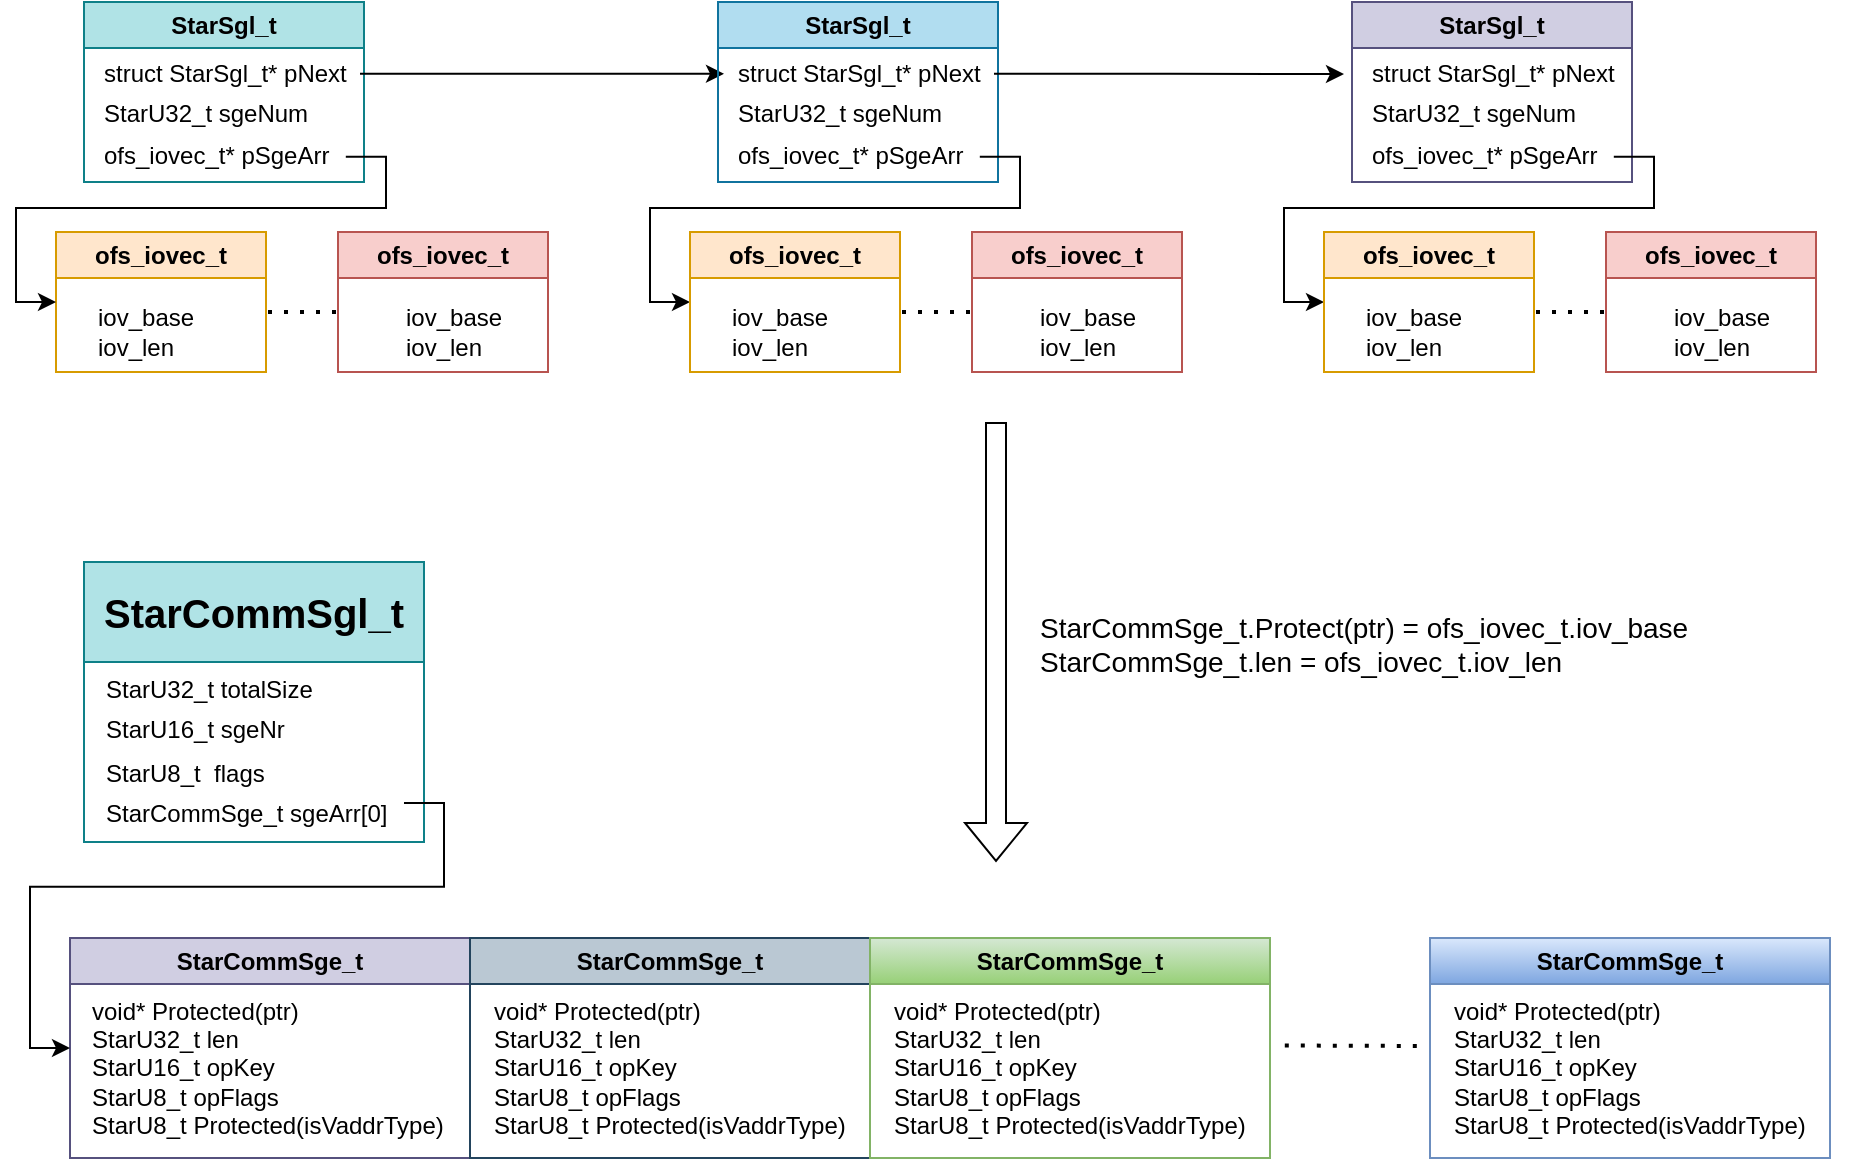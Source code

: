 <mxfile version="24.3.1" type="github">
  <diagram name="第 1 页" id="7yNvufm_qiPy2f1DZHuH">
    <mxGraphModel dx="1687" dy="922" grid="1" gridSize="10" guides="1" tooltips="1" connect="1" arrows="1" fold="1" page="1" pageScale="1" pageWidth="827" pageHeight="1169" math="0" shadow="0">
      <root>
        <mxCell id="0" />
        <mxCell id="1" parent="0" />
        <mxCell id="5jqLKMEq6hBwlOF87pOW-187" value="" style="group" vertex="1" connectable="0" parent="1">
          <mxGeometry x="90" y="170" width="266" height="185" as="geometry" />
        </mxCell>
        <mxCell id="5jqLKMEq6hBwlOF87pOW-155" value="ofs_iovec_t" style="swimlane;whiteSpace=wrap;html=1;fillColor=#ffe6cc;strokeColor=#d79b00;container=0;" vertex="1" parent="5jqLKMEq6hBwlOF87pOW-187">
          <mxGeometry x="20" y="115" width="105" height="70" as="geometry" />
        </mxCell>
        <mxCell id="5jqLKMEq6hBwlOF87pOW-162" value="ofs_iovec_t" style="swimlane;whiteSpace=wrap;html=1;fillColor=#f8cecc;strokeColor=#b85450;container=0;" vertex="1" parent="5jqLKMEq6hBwlOF87pOW-187">
          <mxGeometry x="161" y="115" width="105" height="70" as="geometry" />
        </mxCell>
        <mxCell id="5jqLKMEq6hBwlOF87pOW-164" value="" style="endArrow=none;dashed=1;html=1;dashPattern=1 3;strokeWidth=2;rounded=0;" edge="1" parent="5jqLKMEq6hBwlOF87pOW-187">
          <mxGeometry width="50" height="50" relative="1" as="geometry">
            <mxPoint x="126" y="155" as="sourcePoint" />
            <mxPoint x="166" y="155" as="targetPoint" />
          </mxGeometry>
        </mxCell>
        <mxCell id="5jqLKMEq6hBwlOF87pOW-156" value="iov_base&lt;div&gt;iov_len&lt;/div&gt;" style="text;html=1;align=left;verticalAlign=middle;resizable=0;points=[];autosize=1;strokeColor=none;fillColor=none;container=0;" vertex="1" parent="5jqLKMEq6hBwlOF87pOW-187">
          <mxGeometry x="39" y="145" width="70" height="40" as="geometry" />
        </mxCell>
        <mxCell id="5jqLKMEq6hBwlOF87pOW-163" value="iov_base&lt;div&gt;iov_len&lt;/div&gt;" style="text;html=1;align=left;verticalAlign=middle;resizable=0;points=[];autosize=1;strokeColor=none;fillColor=none;container=0;" vertex="1" parent="5jqLKMEq6hBwlOF87pOW-187">
          <mxGeometry x="193" y="145" width="70" height="40" as="geometry" />
        </mxCell>
        <mxCell id="5jqLKMEq6hBwlOF87pOW-139" value="StarSgl_t" style="swimlane;whiteSpace=wrap;html=1;container=0;fillColor=#b0e3e6;strokeColor=#0e8088;" vertex="1" parent="5jqLKMEq6hBwlOF87pOW-187">
          <mxGeometry x="34" width="140" height="90" as="geometry" />
        </mxCell>
        <mxCell id="5jqLKMEq6hBwlOF87pOW-201" style="edgeStyle=orthogonalEdgeStyle;rounded=0;orthogonalLoop=1;jettySize=auto;html=1;" edge="1" parent="5jqLKMEq6hBwlOF87pOW-187" source="5jqLKMEq6hBwlOF87pOW-141">
          <mxGeometry relative="1" as="geometry">
            <mxPoint x="354" y="35.91" as="targetPoint" />
          </mxGeometry>
        </mxCell>
        <mxCell id="5jqLKMEq6hBwlOF87pOW-141" value="struct StarSgl_t* pNext" style="text;strokeColor=none;align=left;fillColor=none;html=1;verticalAlign=middle;whiteSpace=wrap;rounded=0;container=0;" vertex="1" parent="5jqLKMEq6hBwlOF87pOW-187">
          <mxGeometry x="42" y="25" width="130" height="21.82" as="geometry" />
        </mxCell>
        <mxCell id="5jqLKMEq6hBwlOF87pOW-169" style="edgeStyle=orthogonalEdgeStyle;rounded=0;orthogonalLoop=1;jettySize=auto;html=1;entryX=0;entryY=0.5;entryDx=0;entryDy=0;exitX=1;exitY=0.5;exitDx=0;exitDy=0;" edge="1" parent="5jqLKMEq6hBwlOF87pOW-187" source="5jqLKMEq6hBwlOF87pOW-142" target="5jqLKMEq6hBwlOF87pOW-155">
          <mxGeometry relative="1" as="geometry">
            <Array as="points">
              <mxPoint x="185" y="77" />
              <mxPoint x="185" y="103" />
              <mxPoint y="103" />
              <mxPoint y="150" />
            </Array>
          </mxGeometry>
        </mxCell>
        <mxCell id="5jqLKMEq6hBwlOF87pOW-142" value="ofs_iovec_t* pSgeArr" style="text;strokeColor=none;align=left;fillColor=none;html=1;verticalAlign=middle;whiteSpace=wrap;rounded=0;container=0;" vertex="1" parent="5jqLKMEq6hBwlOF87pOW-187">
          <mxGeometry x="42" y="66.456" width="122.907" height="21.819" as="geometry" />
        </mxCell>
        <mxCell id="5jqLKMEq6hBwlOF87pOW-144" value="StarU32_t sgeNum" style="text;strokeColor=none;align=left;fillColor=none;html=1;verticalAlign=middle;whiteSpace=wrap;rounded=0;container=0;" vertex="1" parent="5jqLKMEq6hBwlOF87pOW-187">
          <mxGeometry x="42" y="45.365" width="122.907" height="21.819" as="geometry" />
        </mxCell>
        <mxCell id="5jqLKMEq6hBwlOF87pOW-188" value="" style="group" vertex="1" connectable="0" parent="1">
          <mxGeometry x="407" y="170" width="266" height="185" as="geometry" />
        </mxCell>
        <mxCell id="5jqLKMEq6hBwlOF87pOW-189" value="StarSgl_t" style="swimlane;whiteSpace=wrap;html=1;container=0;fillColor=#b1ddf0;strokeColor=#10739e;" vertex="1" parent="5jqLKMEq6hBwlOF87pOW-188">
          <mxGeometry x="34" width="140" height="90" as="geometry" />
        </mxCell>
        <mxCell id="5jqLKMEq6hBwlOF87pOW-213" style="edgeStyle=orthogonalEdgeStyle;rounded=0;orthogonalLoop=1;jettySize=auto;html=1;" edge="1" parent="5jqLKMEq6hBwlOF87pOW-188" source="5jqLKMEq6hBwlOF87pOW-190">
          <mxGeometry relative="1" as="geometry">
            <mxPoint x="347" y="36" as="targetPoint" />
          </mxGeometry>
        </mxCell>
        <mxCell id="5jqLKMEq6hBwlOF87pOW-190" value="struct StarSgl_t* pNext" style="text;strokeColor=none;align=left;fillColor=none;html=1;verticalAlign=middle;whiteSpace=wrap;rounded=0;container=0;" vertex="1" parent="5jqLKMEq6hBwlOF87pOW-188">
          <mxGeometry x="42" y="25" width="130" height="21.82" as="geometry" />
        </mxCell>
        <mxCell id="5jqLKMEq6hBwlOF87pOW-191" style="edgeStyle=orthogonalEdgeStyle;rounded=0;orthogonalLoop=1;jettySize=auto;html=1;entryX=0;entryY=0.5;entryDx=0;entryDy=0;exitX=1;exitY=0.5;exitDx=0;exitDy=0;" edge="1" parent="5jqLKMEq6hBwlOF87pOW-188" source="5jqLKMEq6hBwlOF87pOW-192" target="5jqLKMEq6hBwlOF87pOW-194">
          <mxGeometry relative="1" as="geometry">
            <Array as="points">
              <mxPoint x="185" y="77" />
              <mxPoint x="185" y="103" />
              <mxPoint y="103" />
              <mxPoint y="150" />
            </Array>
          </mxGeometry>
        </mxCell>
        <mxCell id="5jqLKMEq6hBwlOF87pOW-192" value="ofs_iovec_t* pSgeArr" style="text;strokeColor=none;align=left;fillColor=none;html=1;verticalAlign=middle;whiteSpace=wrap;rounded=0;container=0;" vertex="1" parent="5jqLKMEq6hBwlOF87pOW-188">
          <mxGeometry x="42" y="66.456" width="122.907" height="21.819" as="geometry" />
        </mxCell>
        <mxCell id="5jqLKMEq6hBwlOF87pOW-194" value="ofs_iovec_t" style="swimlane;whiteSpace=wrap;html=1;fillColor=#ffe6cc;strokeColor=#d79b00;container=0;" vertex="1" parent="5jqLKMEq6hBwlOF87pOW-188">
          <mxGeometry x="20" y="115" width="105" height="70" as="geometry" />
        </mxCell>
        <mxCell id="5jqLKMEq6hBwlOF87pOW-195" value="ofs_iovec_t" style="swimlane;whiteSpace=wrap;html=1;fillColor=#f8cecc;strokeColor=#b85450;container=0;" vertex="1" parent="5jqLKMEq6hBwlOF87pOW-188">
          <mxGeometry x="161" y="115" width="105" height="70" as="geometry" />
        </mxCell>
        <mxCell id="5jqLKMEq6hBwlOF87pOW-196" value="" style="endArrow=none;dashed=1;html=1;dashPattern=1 3;strokeWidth=2;rounded=0;" edge="1" parent="5jqLKMEq6hBwlOF87pOW-188">
          <mxGeometry width="50" height="50" relative="1" as="geometry">
            <mxPoint x="126" y="155" as="sourcePoint" />
            <mxPoint x="166" y="155" as="targetPoint" />
          </mxGeometry>
        </mxCell>
        <mxCell id="5jqLKMEq6hBwlOF87pOW-197" value="iov_base&lt;div&gt;iov_len&lt;/div&gt;" style="text;html=1;align=left;verticalAlign=middle;resizable=0;points=[];autosize=1;strokeColor=none;fillColor=none;container=0;" vertex="1" parent="5jqLKMEq6hBwlOF87pOW-188">
          <mxGeometry x="39" y="145" width="70" height="40" as="geometry" />
        </mxCell>
        <mxCell id="5jqLKMEq6hBwlOF87pOW-198" value="iov_base&lt;div&gt;iov_len&lt;/div&gt;" style="text;html=1;align=left;verticalAlign=middle;resizable=0;points=[];autosize=1;strokeColor=none;fillColor=none;container=0;" vertex="1" parent="5jqLKMEq6hBwlOF87pOW-188">
          <mxGeometry x="193" y="145" width="70" height="40" as="geometry" />
        </mxCell>
        <mxCell id="5jqLKMEq6hBwlOF87pOW-193" value="StarU32_t sgeNum" style="text;strokeColor=none;align=left;fillColor=none;html=1;verticalAlign=middle;whiteSpace=wrap;rounded=0;container=0;" vertex="1" parent="5jqLKMEq6hBwlOF87pOW-188">
          <mxGeometry x="42" y="45.365" width="122.907" height="21.819" as="geometry" />
        </mxCell>
        <mxCell id="5jqLKMEq6hBwlOF87pOW-202" value="" style="group" vertex="1" connectable="0" parent="1">
          <mxGeometry x="724" y="170" width="266" height="185" as="geometry" />
        </mxCell>
        <mxCell id="5jqLKMEq6hBwlOF87pOW-203" value="StarSgl_t" style="swimlane;whiteSpace=wrap;html=1;container=0;fillColor=#d0cee2;strokeColor=#56517e;" vertex="1" parent="5jqLKMEq6hBwlOF87pOW-202">
          <mxGeometry x="34" width="140" height="90" as="geometry" />
        </mxCell>
        <mxCell id="5jqLKMEq6hBwlOF87pOW-204" value="struct StarSgl_t* pNext" style="text;strokeColor=none;align=left;fillColor=none;html=1;verticalAlign=middle;whiteSpace=wrap;rounded=0;container=0;" vertex="1" parent="5jqLKMEq6hBwlOF87pOW-202">
          <mxGeometry x="42" y="25" width="130" height="21.82" as="geometry" />
        </mxCell>
        <mxCell id="5jqLKMEq6hBwlOF87pOW-205" style="edgeStyle=orthogonalEdgeStyle;rounded=0;orthogonalLoop=1;jettySize=auto;html=1;entryX=0;entryY=0.5;entryDx=0;entryDy=0;exitX=1;exitY=0.5;exitDx=0;exitDy=0;" edge="1" parent="5jqLKMEq6hBwlOF87pOW-202" source="5jqLKMEq6hBwlOF87pOW-206" target="5jqLKMEq6hBwlOF87pOW-208">
          <mxGeometry relative="1" as="geometry">
            <Array as="points">
              <mxPoint x="185" y="77" />
              <mxPoint x="185" y="103" />
              <mxPoint y="103" />
              <mxPoint y="150" />
            </Array>
          </mxGeometry>
        </mxCell>
        <mxCell id="5jqLKMEq6hBwlOF87pOW-206" value="ofs_iovec_t* pSgeArr" style="text;strokeColor=none;align=left;fillColor=none;html=1;verticalAlign=middle;whiteSpace=wrap;rounded=0;container=0;" vertex="1" parent="5jqLKMEq6hBwlOF87pOW-202">
          <mxGeometry x="42" y="66.456" width="122.907" height="21.819" as="geometry" />
        </mxCell>
        <mxCell id="5jqLKMEq6hBwlOF87pOW-207" value="StarU32_t sgeNum" style="text;strokeColor=none;align=left;fillColor=none;html=1;verticalAlign=middle;whiteSpace=wrap;rounded=0;container=0;" vertex="1" parent="5jqLKMEq6hBwlOF87pOW-202">
          <mxGeometry x="42" y="45.365" width="122.907" height="21.819" as="geometry" />
        </mxCell>
        <mxCell id="5jqLKMEq6hBwlOF87pOW-208" value="ofs_iovec_t" style="swimlane;whiteSpace=wrap;html=1;fillColor=#ffe6cc;strokeColor=#d79b00;container=0;" vertex="1" parent="5jqLKMEq6hBwlOF87pOW-202">
          <mxGeometry x="20" y="115" width="105" height="70" as="geometry" />
        </mxCell>
        <mxCell id="5jqLKMEq6hBwlOF87pOW-209" value="ofs_iovec_t" style="swimlane;whiteSpace=wrap;html=1;fillColor=#f8cecc;strokeColor=#b85450;container=0;" vertex="1" parent="5jqLKMEq6hBwlOF87pOW-202">
          <mxGeometry x="161" y="115" width="105" height="70" as="geometry" />
        </mxCell>
        <mxCell id="5jqLKMEq6hBwlOF87pOW-210" value="" style="endArrow=none;dashed=1;html=1;dashPattern=1 3;strokeWidth=2;rounded=0;" edge="1" parent="5jqLKMEq6hBwlOF87pOW-202">
          <mxGeometry width="50" height="50" relative="1" as="geometry">
            <mxPoint x="126" y="155" as="sourcePoint" />
            <mxPoint x="166" y="155" as="targetPoint" />
          </mxGeometry>
        </mxCell>
        <mxCell id="5jqLKMEq6hBwlOF87pOW-211" value="iov_base&lt;div&gt;iov_len&lt;/div&gt;" style="text;html=1;align=left;verticalAlign=middle;resizable=0;points=[];autosize=1;strokeColor=none;fillColor=none;container=0;" vertex="1" parent="5jqLKMEq6hBwlOF87pOW-202">
          <mxGeometry x="39" y="145" width="70" height="40" as="geometry" />
        </mxCell>
        <mxCell id="5jqLKMEq6hBwlOF87pOW-212" value="iov_base&lt;div&gt;iov_len&lt;/div&gt;" style="text;html=1;align=left;verticalAlign=middle;resizable=0;points=[];autosize=1;strokeColor=none;fillColor=none;container=0;" vertex="1" parent="5jqLKMEq6hBwlOF87pOW-202">
          <mxGeometry x="193" y="145" width="70" height="40" as="geometry" />
        </mxCell>
        <mxCell id="5jqLKMEq6hBwlOF87pOW-123" value="&lt;font style=&quot;font-size: 20px;&quot;&gt;StarCommSgl_t&lt;/font&gt;" style="swimlane;whiteSpace=wrap;html=1;startSize=50;container=0;fillColor=#b0e3e6;strokeColor=#0e8088;" vertex="1" parent="1">
          <mxGeometry x="124" y="450" width="170" height="140" as="geometry" />
        </mxCell>
        <mxCell id="5jqLKMEq6hBwlOF87pOW-136" value="" style="group" vertex="1" connectable="0" parent="5jqLKMEq6hBwlOF87pOW-123">
          <mxGeometry x="8.73" y="53.18" width="151.27" height="83.64" as="geometry" />
        </mxCell>
        <mxCell id="5jqLKMEq6hBwlOF87pOW-124" value="StarU32_t totalSize" style="text;strokeColor=none;align=left;fillColor=none;html=1;verticalAlign=middle;whiteSpace=wrap;rounded=0;container=0;" vertex="1" parent="5jqLKMEq6hBwlOF87pOW-136">
          <mxGeometry width="122.907" height="21.819" as="geometry" />
        </mxCell>
        <mxCell id="5jqLKMEq6hBwlOF87pOW-125" value="StarU8_t&amp;nbsp; flags" style="text;strokeColor=none;align=left;fillColor=none;html=1;verticalAlign=middle;whiteSpace=wrap;rounded=0;container=0;" vertex="1" parent="5jqLKMEq6hBwlOF87pOW-136">
          <mxGeometry y="41.456" width="122.907" height="21.819" as="geometry" />
        </mxCell>
        <mxCell id="5jqLKMEq6hBwlOF87pOW-126" value="StarCommSge_t sgeArr[0]" style="text;strokeColor=none;align=left;fillColor=none;html=1;verticalAlign=middle;whiteSpace=wrap;rounded=0;container=0;" vertex="1" parent="5jqLKMEq6hBwlOF87pOW-136">
          <mxGeometry y="61.821" width="151.27" height="21.819" as="geometry" />
        </mxCell>
        <mxCell id="5jqLKMEq6hBwlOF87pOW-128" value="StarU16_t sgeNr" style="text;strokeColor=none;align=left;fillColor=none;html=1;verticalAlign=middle;whiteSpace=wrap;rounded=0;container=0;" vertex="1" parent="5jqLKMEq6hBwlOF87pOW-136">
          <mxGeometry y="20.365" width="122.907" height="21.819" as="geometry" />
        </mxCell>
        <mxCell id="5jqLKMEq6hBwlOF87pOW-225" value="" style="group" vertex="1" connectable="0" parent="1">
          <mxGeometry x="117" y="638" width="880" height="110" as="geometry" />
        </mxCell>
        <mxCell id="5jqLKMEq6hBwlOF87pOW-214" value="StarCommSge_t" style="swimlane;whiteSpace=wrap;html=1;fillColor=#d0cee2;strokeColor=#56517e;" vertex="1" parent="5jqLKMEq6hBwlOF87pOW-225">
          <mxGeometry width="200" height="110" as="geometry" />
        </mxCell>
        <mxCell id="5jqLKMEq6hBwlOF87pOW-215" value="void* Protected(ptr)&lt;div&gt;StarU32_t len&lt;/div&gt;&lt;div&gt;StarU16_t opKey&lt;/div&gt;&lt;div&gt;StarU8_t opFlags&lt;/div&gt;&lt;div&gt;StarU8_t Protected(isVaddrType)&lt;/div&gt;" style="text;html=1;align=left;verticalAlign=middle;resizable=0;points=[];autosize=1;strokeColor=none;fillColor=none;" vertex="1" parent="5jqLKMEq6hBwlOF87pOW-214">
          <mxGeometry x="9" y="20" width="200" height="90" as="geometry" />
        </mxCell>
        <mxCell id="5jqLKMEq6hBwlOF87pOW-217" value="StarCommSge_t" style="swimlane;whiteSpace=wrap;html=1;fillColor=#bac8d3;strokeColor=#23445d;" vertex="1" parent="5jqLKMEq6hBwlOF87pOW-225">
          <mxGeometry x="200" width="200" height="110" as="geometry" />
        </mxCell>
        <mxCell id="5jqLKMEq6hBwlOF87pOW-218" value="void* Protected(ptr)&lt;div&gt;StarU32_t len&lt;/div&gt;&lt;div&gt;StarU16_t opKey&lt;/div&gt;&lt;div&gt;StarU8_t opFlags&lt;/div&gt;&lt;div&gt;StarU8_t Protected(isVaddrType)&lt;/div&gt;" style="text;html=1;align=left;verticalAlign=middle;resizable=0;points=[];autosize=1;strokeColor=none;fillColor=none;" vertex="1" parent="5jqLKMEq6hBwlOF87pOW-217">
          <mxGeometry x="10" y="20" width="200" height="90" as="geometry" />
        </mxCell>
        <mxCell id="5jqLKMEq6hBwlOF87pOW-219" value="StarCommSge_t" style="swimlane;whiteSpace=wrap;html=1;fillColor=#d5e8d4;strokeColor=#82b366;gradientColor=#97d077;" vertex="1" parent="5jqLKMEq6hBwlOF87pOW-225">
          <mxGeometry x="400" width="200" height="110" as="geometry" />
        </mxCell>
        <mxCell id="5jqLKMEq6hBwlOF87pOW-220" value="void* Protected(ptr)&lt;div&gt;StarU32_t len&lt;/div&gt;&lt;div&gt;StarU16_t opKey&lt;/div&gt;&lt;div&gt;StarU8_t opFlags&lt;/div&gt;&lt;div&gt;StarU8_t Protected(isVaddrType)&lt;/div&gt;" style="text;html=1;align=left;verticalAlign=middle;resizable=0;points=[];autosize=1;strokeColor=none;fillColor=none;" vertex="1" parent="5jqLKMEq6hBwlOF87pOW-219">
          <mxGeometry x="10" y="20" width="200" height="90" as="geometry" />
        </mxCell>
        <mxCell id="5jqLKMEq6hBwlOF87pOW-221" value="StarCommSge_t" style="swimlane;whiteSpace=wrap;html=1;fillColor=#dae8fc;strokeColor=#6c8ebf;gradientColor=#7ea6e0;" vertex="1" parent="5jqLKMEq6hBwlOF87pOW-225">
          <mxGeometry x="680" width="200" height="110" as="geometry" />
        </mxCell>
        <mxCell id="5jqLKMEq6hBwlOF87pOW-222" value="void* Protected(ptr)&lt;div&gt;StarU32_t len&lt;/div&gt;&lt;div&gt;StarU16_t opKey&lt;/div&gt;&lt;div&gt;StarU8_t opFlags&lt;/div&gt;&lt;div&gt;StarU8_t Protected(isVaddrType)&lt;/div&gt;" style="text;html=1;align=left;verticalAlign=middle;resizable=0;points=[];autosize=1;strokeColor=none;fillColor=none;" vertex="1" parent="5jqLKMEq6hBwlOF87pOW-221">
          <mxGeometry x="10" y="20" width="200" height="90" as="geometry" />
        </mxCell>
        <mxCell id="5jqLKMEq6hBwlOF87pOW-223" value="" style="endArrow=none;dashed=1;html=1;dashPattern=1 3;strokeWidth=2;rounded=0;exitX=1.002;exitY=0.375;exitDx=0;exitDy=0;exitPerimeter=0;" edge="1" parent="5jqLKMEq6hBwlOF87pOW-225">
          <mxGeometry width="50" height="50" relative="1" as="geometry">
            <mxPoint x="607.4" y="53.75" as="sourcePoint" />
            <mxPoint x="677" y="54" as="targetPoint" />
          </mxGeometry>
        </mxCell>
        <mxCell id="5jqLKMEq6hBwlOF87pOW-228" style="edgeStyle=orthogonalEdgeStyle;rounded=0;orthogonalLoop=1;jettySize=auto;html=1;entryX=0;entryY=0.5;entryDx=0;entryDy=0;exitX=1;exitY=0.25;exitDx=0;exitDy=0;" edge="1" parent="1" source="5jqLKMEq6hBwlOF87pOW-126" target="5jqLKMEq6hBwlOF87pOW-214">
          <mxGeometry relative="1" as="geometry">
            <mxPoint x="334" y="570" as="sourcePoint" />
          </mxGeometry>
        </mxCell>
        <mxCell id="5jqLKMEq6hBwlOF87pOW-241" value="" style="shape=flexArrow;endArrow=classic;html=1;rounded=0;" edge="1" parent="1">
          <mxGeometry width="50" height="50" relative="1" as="geometry">
            <mxPoint x="580" y="380" as="sourcePoint" />
            <mxPoint x="580" y="600" as="targetPoint" />
          </mxGeometry>
        </mxCell>
        <mxCell id="5jqLKMEq6hBwlOF87pOW-242" value="&lt;font style=&quot;font-size: 14px;&quot;&gt;StarCommSge_t.Protect(ptr) = ofs_iovec_t.iov_base&lt;/font&gt;&lt;div style=&quot;font-size: 14px;&quot;&gt;&lt;font style=&quot;font-size: 14px;&quot;&gt;StarCommSge_t.len = ofs_iovec_t.iov_len&lt;/font&gt;&lt;/div&gt;" style="edgeLabel;html=1;align=left;verticalAlign=middle;resizable=0;points=[];" vertex="1" connectable="0" parent="5jqLKMEq6hBwlOF87pOW-241">
          <mxGeometry x="-0.295" y="2" relative="1" as="geometry">
            <mxPoint x="18" y="33" as="offset" />
          </mxGeometry>
        </mxCell>
      </root>
    </mxGraphModel>
  </diagram>
</mxfile>
